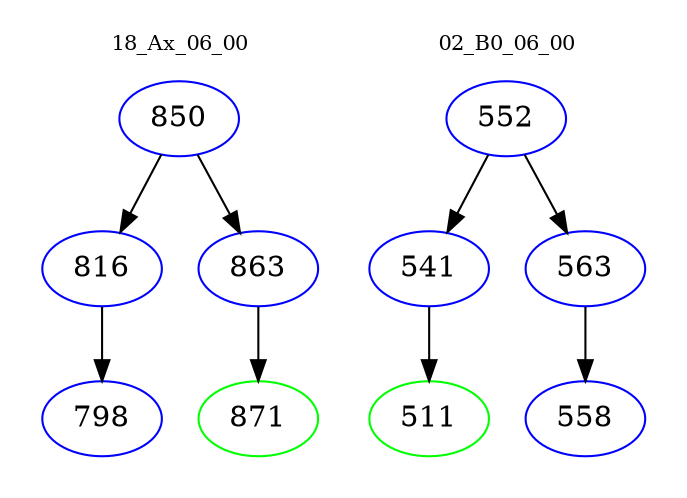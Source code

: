 digraph{
subgraph cluster_0 {
color = white
label = "18_Ax_06_00";
fontsize=10;
T0_850 [label="850", color="blue"]
T0_850 -> T0_816 [color="black"]
T0_816 [label="816", color="blue"]
T0_816 -> T0_798 [color="black"]
T0_798 [label="798", color="blue"]
T0_850 -> T0_863 [color="black"]
T0_863 [label="863", color="blue"]
T0_863 -> T0_871 [color="black"]
T0_871 [label="871", color="green"]
}
subgraph cluster_1 {
color = white
label = "02_B0_06_00";
fontsize=10;
T1_552 [label="552", color="blue"]
T1_552 -> T1_541 [color="black"]
T1_541 [label="541", color="blue"]
T1_541 -> T1_511 [color="black"]
T1_511 [label="511", color="green"]
T1_552 -> T1_563 [color="black"]
T1_563 [label="563", color="blue"]
T1_563 -> T1_558 [color="black"]
T1_558 [label="558", color="blue"]
}
}
